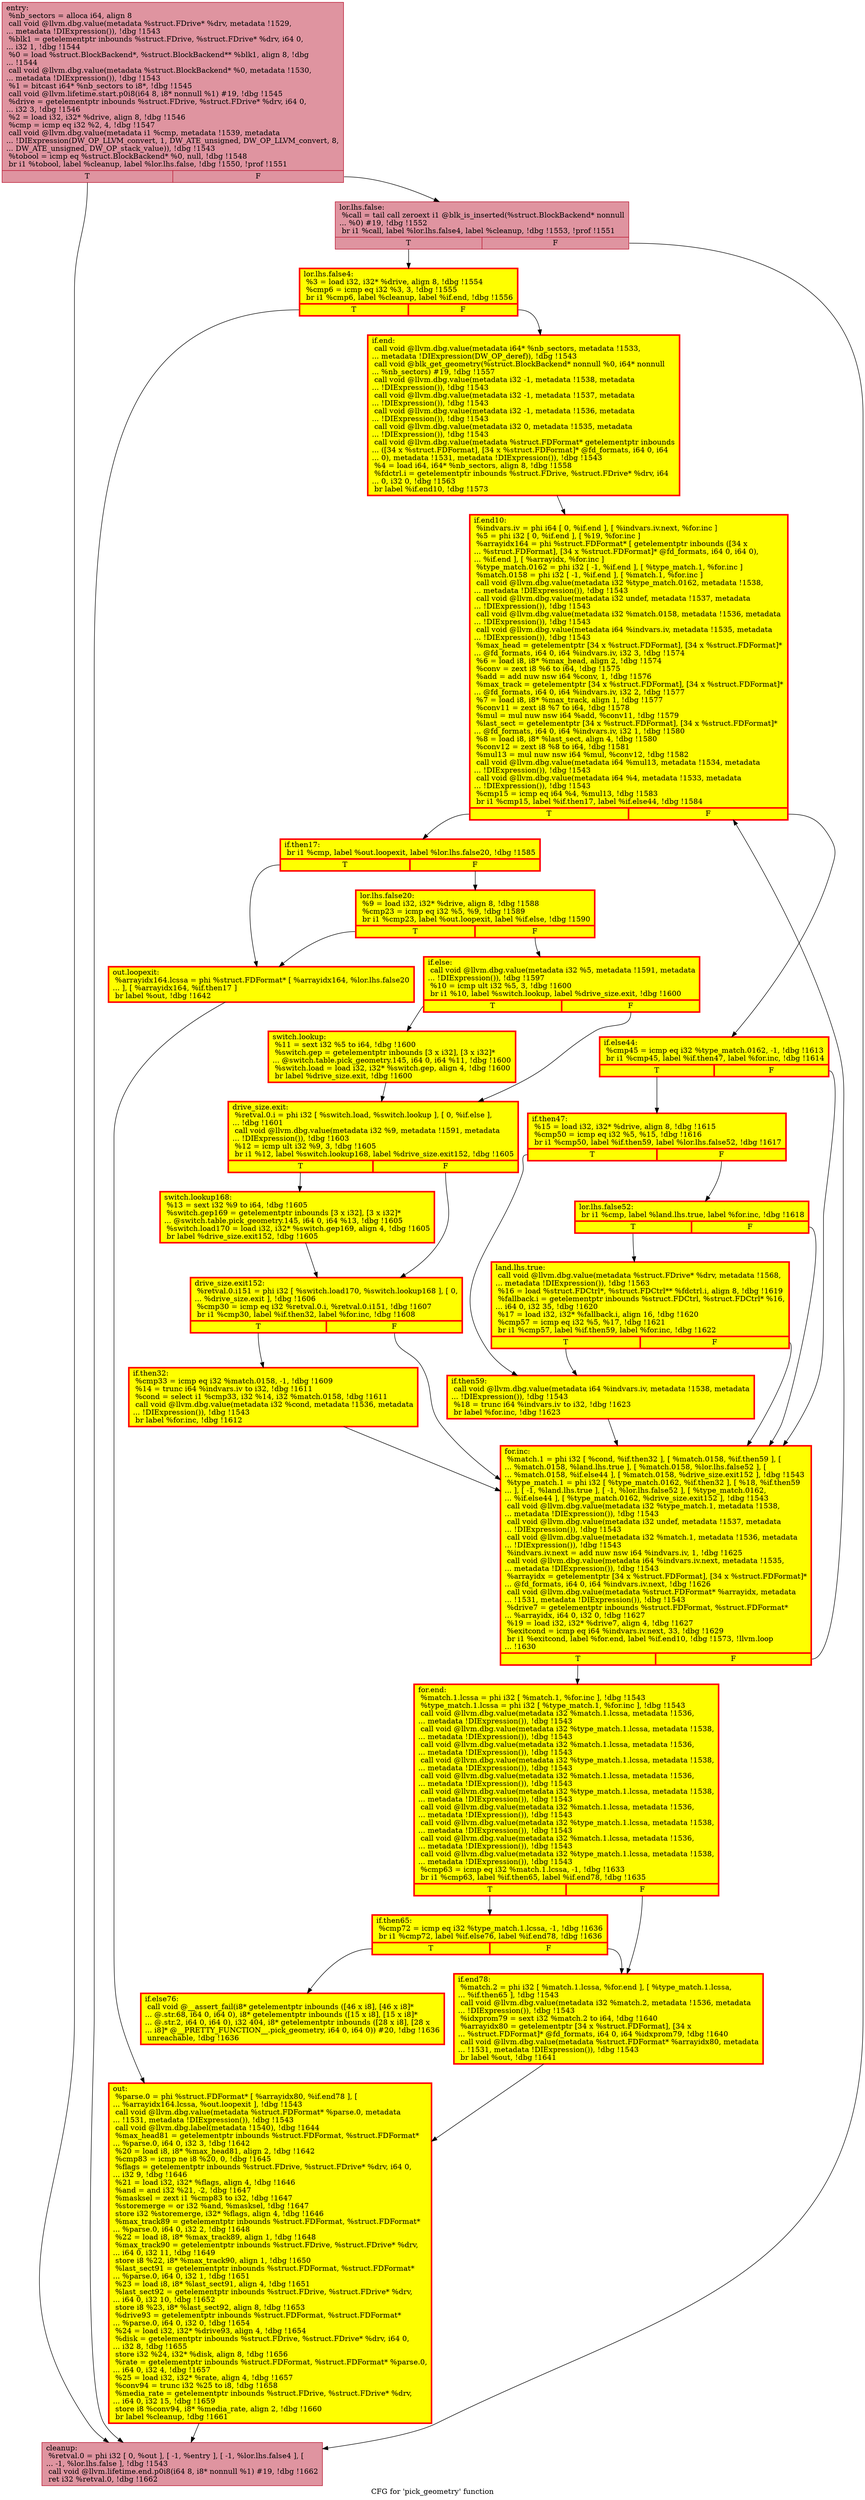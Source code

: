 digraph "CFG for 'pick_geometry' function" {
	label="CFG for 'pick_geometry' function";

	Node0x55f1411e5fd0 [shape=record,color="#b70d28ff", style=filled, fillcolor="#b70d2870",label="{entry:\l  %nb_sectors = alloca i64, align 8\l  call void @llvm.dbg.value(metadata %struct.FDrive* %drv, metadata !1529,\l... metadata !DIExpression()), !dbg !1543\l  %blk1 = getelementptr inbounds %struct.FDrive, %struct.FDrive* %drv, i64 0,\l... i32 1, !dbg !1544\l  %0 = load %struct.BlockBackend*, %struct.BlockBackend** %blk1, align 8, !dbg\l... !1544\l  call void @llvm.dbg.value(metadata %struct.BlockBackend* %0, metadata !1530,\l... metadata !DIExpression()), !dbg !1543\l  %1 = bitcast i64* %nb_sectors to i8*, !dbg !1545\l  call void @llvm.lifetime.start.p0i8(i64 8, i8* nonnull %1) #19, !dbg !1545\l  %drive = getelementptr inbounds %struct.FDrive, %struct.FDrive* %drv, i64 0,\l... i32 3, !dbg !1546\l  %2 = load i32, i32* %drive, align 8, !dbg !1546\l  %cmp = icmp eq i32 %2, 4, !dbg !1547\l  call void @llvm.dbg.value(metadata i1 %cmp, metadata !1539, metadata\l... !DIExpression(DW_OP_LLVM_convert, 1, DW_ATE_unsigned, DW_OP_LLVM_convert, 8,\l... DW_ATE_unsigned, DW_OP_stack_value)), !dbg !1543\l  %tobool = icmp eq %struct.BlockBackend* %0, null, !dbg !1548\l  br i1 %tobool, label %cleanup, label %lor.lhs.false, !dbg !1550, !prof !1551\l|{<s0>T|<s1>F}}"];
	Node0x55f1411e5fd0:s0 -> Node0x55f1411eb1d0;
	Node0x55f1411e5fd0:s1 -> Node0x55f1411ea130;
	Node0x55f1411ea130 [shape=record,color="#b70d28ff", style=filled, fillcolor="#b70d2870",label="{lor.lhs.false:                                    \l  %call = tail call zeroext i1 @blk_is_inserted(%struct.BlockBackend* nonnull\l... %0) #19, !dbg !1552\l  br i1 %call, label %lor.lhs.false4, label %cleanup, !dbg !1553, !prof !1551\l|{<s0>T|<s1>F}}"];
	Node0x55f1411ea130:s0 -> Node0x55f1411ea080;
	Node0x55f1411ea130:s1 -> Node0x55f1411eb1d0;
	Node0x55f1411ea080 [shape=record,penwidth=3.0, style="filled", color="red", fillcolor="yellow",label="{lor.lhs.false4:                                   \l  %3 = load i32, i32* %drive, align 8, !dbg !1554\l  %cmp6 = icmp eq i32 %3, 3, !dbg !1555\l  br i1 %cmp6, label %cleanup, label %if.end, !dbg !1556\l|{<s0>T|<s1>F}}"];
	Node0x55f1411ea080:s0 -> Node0x55f1411eb1d0;
	Node0x55f1411ea080:s1 -> Node0x55f1411ea010;
	Node0x55f1411ea010 [shape=record,penwidth=3.0, style="filled", color="red", fillcolor="yellow",label="{if.end:                                           \l  call void @llvm.dbg.value(metadata i64* %nb_sectors, metadata !1533,\l... metadata !DIExpression(DW_OP_deref)), !dbg !1543\l  call void @blk_get_geometry(%struct.BlockBackend* nonnull %0, i64* nonnull\l... %nb_sectors) #19, !dbg !1557\l  call void @llvm.dbg.value(metadata i32 -1, metadata !1538, metadata\l... !DIExpression()), !dbg !1543\l  call void @llvm.dbg.value(metadata i32 -1, metadata !1537, metadata\l... !DIExpression()), !dbg !1543\l  call void @llvm.dbg.value(metadata i32 -1, metadata !1536, metadata\l... !DIExpression()), !dbg !1543\l  call void @llvm.dbg.value(metadata i32 0, metadata !1535, metadata\l... !DIExpression()), !dbg !1543\l  call void @llvm.dbg.value(metadata %struct.FDFormat* getelementptr inbounds\l... ([34 x %struct.FDFormat], [34 x %struct.FDFormat]* @fd_formats, i64 0, i64\l... 0), metadata !1531, metadata !DIExpression()), !dbg !1543\l  %4 = load i64, i64* %nb_sectors, align 8, !dbg !1558\l  %fdctrl.i = getelementptr inbounds %struct.FDrive, %struct.FDrive* %drv, i64\l... 0, i32 0, !dbg !1563\l  br label %if.end10, !dbg !1573\l}"];
	Node0x55f1411ea010 -> Node0x55f1411ecec0;
	Node0x55f1411ecec0 [shape=record,penwidth=3.0, style="filled", color="red", fillcolor="yellow",label="{if.end10:                                         \l  %indvars.iv = phi i64 [ 0, %if.end ], [ %indvars.iv.next, %for.inc ]\l  %5 = phi i32 [ 0, %if.end ], [ %19, %for.inc ]\l  %arrayidx164 = phi %struct.FDFormat* [ getelementptr inbounds ([34 x\l... %struct.FDFormat], [34 x %struct.FDFormat]* @fd_formats, i64 0, i64 0),\l... %if.end ], [ %arrayidx, %for.inc ]\l  %type_match.0162 = phi i32 [ -1, %if.end ], [ %type_match.1, %for.inc ]\l  %match.0158 = phi i32 [ -1, %if.end ], [ %match.1, %for.inc ]\l  call void @llvm.dbg.value(metadata i32 %type_match.0162, metadata !1538,\l... metadata !DIExpression()), !dbg !1543\l  call void @llvm.dbg.value(metadata i32 undef, metadata !1537, metadata\l... !DIExpression()), !dbg !1543\l  call void @llvm.dbg.value(metadata i32 %match.0158, metadata !1536, metadata\l... !DIExpression()), !dbg !1543\l  call void @llvm.dbg.value(metadata i64 %indvars.iv, metadata !1535, metadata\l... !DIExpression()), !dbg !1543\l  %max_head = getelementptr [34 x %struct.FDFormat], [34 x %struct.FDFormat]*\l... @fd_formats, i64 0, i64 %indvars.iv, i32 3, !dbg !1574\l  %6 = load i8, i8* %max_head, align 2, !dbg !1574\l  %conv = zext i8 %6 to i64, !dbg !1575\l  %add = add nuw nsw i64 %conv, 1, !dbg !1576\l  %max_track = getelementptr [34 x %struct.FDFormat], [34 x %struct.FDFormat]*\l... @fd_formats, i64 0, i64 %indvars.iv, i32 2, !dbg !1577\l  %7 = load i8, i8* %max_track, align 1, !dbg !1577\l  %conv11 = zext i8 %7 to i64, !dbg !1578\l  %mul = mul nuw nsw i64 %add, %conv11, !dbg !1579\l  %last_sect = getelementptr [34 x %struct.FDFormat], [34 x %struct.FDFormat]*\l... @fd_formats, i64 0, i64 %indvars.iv, i32 1, !dbg !1580\l  %8 = load i8, i8* %last_sect, align 4, !dbg !1580\l  %conv12 = zext i8 %8 to i64, !dbg !1581\l  %mul13 = mul nuw nsw i64 %mul, %conv12, !dbg !1582\l  call void @llvm.dbg.value(metadata i64 %mul13, metadata !1534, metadata\l... !DIExpression()), !dbg !1543\l  call void @llvm.dbg.value(metadata i64 %4, metadata !1533, metadata\l... !DIExpression()), !dbg !1543\l  %cmp15 = icmp eq i64 %4, %mul13, !dbg !1583\l  br i1 %cmp15, label %if.then17, label %if.else44, !dbg !1584\l|{<s0>T|<s1>F}}"];
	Node0x55f1411ecec0:s0 -> Node0x55f1411edf20;
	Node0x55f1411ecec0:s1 -> Node0x55f1411ee000;
	Node0x55f1411edf20 [shape=record,penwidth=3.0, style="filled", color="red", fillcolor="yellow",label="{if.then17:                                        \l  br i1 %cmp, label %out.loopexit, label %lor.lhs.false20, !dbg !1585\l|{<s0>T|<s1>F}}"];
	Node0x55f1411edf20:s0 -> Node0x55f14134f650;
	Node0x55f1411edf20:s1 -> Node0x55f1411ee620;
	Node0x55f1411ee620 [shape=record,penwidth=3.0, style="filled", color="red", fillcolor="yellow",label="{lor.lhs.false20:                                  \l  %9 = load i32, i32* %drive, align 8, !dbg !1588\l  %cmp23 = icmp eq i32 %5, %9, !dbg !1589\l  br i1 %cmp23, label %out.loopexit, label %if.else, !dbg !1590\l|{<s0>T|<s1>F}}"];
	Node0x55f1411ee620:s0 -> Node0x55f14134f650;
	Node0x55f1411ee620:s1 -> Node0x55f1411ee5b0;
	Node0x55f1411ee5b0 [shape=record,penwidth=3.0, style="filled", color="red", fillcolor="yellow",label="{if.else:                                          \l  call void @llvm.dbg.value(metadata i32 %5, metadata !1591, metadata\l... !DIExpression()), !dbg !1597\l  %10 = icmp ult i32 %5, 3, !dbg !1600\l  br i1 %10, label %switch.lookup, label %drive_size.exit, !dbg !1600\l|{<s0>T|<s1>F}}"];
	Node0x55f1411ee5b0:s0 -> Node0x55f14148bf00;
	Node0x55f1411ee5b0:s1 -> Node0x55f141257610;
	Node0x55f14148bf00 [shape=record,penwidth=3.0, style="filled", color="red", fillcolor="yellow",label="{switch.lookup:                                    \l  %11 = sext i32 %5 to i64, !dbg !1600\l  %switch.gep = getelementptr inbounds [3 x i32], [3 x i32]*\l... @switch.table.pick_geometry.145, i64 0, i64 %11, !dbg !1600\l  %switch.load = load i32, i32* %switch.gep, align 4, !dbg !1600\l  br label %drive_size.exit, !dbg !1600\l}"];
	Node0x55f14148bf00 -> Node0x55f141257610;
	Node0x55f141257610 [shape=record,penwidth=3.0, style="filled", color="red", fillcolor="yellow",label="{drive_size.exit:                                  \l  %retval.0.i = phi i32 [ %switch.load, %switch.lookup ], [ 0, %if.else ],\l... !dbg !1601\l  call void @llvm.dbg.value(metadata i32 %9, metadata !1591, metadata\l... !DIExpression()), !dbg !1603\l  %12 = icmp ult i32 %9, 3, !dbg !1605\l  br i1 %12, label %switch.lookup168, label %drive_size.exit152, !dbg !1605\l|{<s0>T|<s1>F}}"];
	Node0x55f141257610:s0 -> Node0x55f140cdc870;
	Node0x55f141257610:s1 -> Node0x55f1412515b0;
	Node0x55f140cdc870 [shape=record,penwidth=3.0, style="filled", color="red", fillcolor="yellow",label="{switch.lookup168:                                 \l  %13 = sext i32 %9 to i64, !dbg !1605\l  %switch.gep169 = getelementptr inbounds [3 x i32], [3 x i32]*\l... @switch.table.pick_geometry.145, i64 0, i64 %13, !dbg !1605\l  %switch.load170 = load i32, i32* %switch.gep169, align 4, !dbg !1605\l  br label %drive_size.exit152, !dbg !1605\l}"];
	Node0x55f140cdc870 -> Node0x55f1412515b0;
	Node0x55f1412515b0 [shape=record,penwidth=3.0, style="filled", color="red", fillcolor="yellow",label="{drive_size.exit152:                               \l  %retval.0.i151 = phi i32 [ %switch.load170, %switch.lookup168 ], [ 0,\l... %drive_size.exit ], !dbg !1606\l  %cmp30 = icmp eq i32 %retval.0.i, %retval.0.i151, !dbg !1607\l  br i1 %cmp30, label %if.then32, label %for.inc, !dbg !1608\l|{<s0>T|<s1>F}}"];
	Node0x55f1412515b0:s0 -> Node0x55f1411efbe0;
	Node0x55f1412515b0:s1 -> Node0x55f1411eca40;
	Node0x55f1411efbe0 [shape=record,penwidth=3.0, style="filled", color="red", fillcolor="yellow",label="{if.then32:                                        \l  %cmp33 = icmp eq i32 %match.0158, -1, !dbg !1609\l  %14 = trunc i64 %indvars.iv to i32, !dbg !1611\l  %cond = select i1 %cmp33, i32 %14, i32 %match.0158, !dbg !1611\l  call void @llvm.dbg.value(metadata i32 %cond, metadata !1536, metadata\l... !DIExpression()), !dbg !1543\l  br label %for.inc, !dbg !1612\l}"];
	Node0x55f1411efbe0 -> Node0x55f1411eca40;
	Node0x55f1411ee000 [shape=record,penwidth=3.0, style="filled", color="red", fillcolor="yellow",label="{if.else44:                                        \l  %cmp45 = icmp eq i32 %type_match.0162, -1, !dbg !1613\l  br i1 %cmp45, label %if.then47, label %for.inc, !dbg !1614\l|{<s0>T|<s1>F}}"];
	Node0x55f1411ee000:s0 -> Node0x55f1411f1bd0;
	Node0x55f1411ee000:s1 -> Node0x55f1411eca40;
	Node0x55f1411f1bd0 [shape=record,penwidth=3.0, style="filled", color="red", fillcolor="yellow",label="{if.then47:                                        \l  %15 = load i32, i32* %drive, align 8, !dbg !1615\l  %cmp50 = icmp eq i32 %5, %15, !dbg !1616\l  br i1 %cmp50, label %if.then59, label %lor.lhs.false52, !dbg !1617\l|{<s0>T|<s1>F}}"];
	Node0x55f1411f1bd0:s0 -> Node0x55f1411f20b0;
	Node0x55f1411f1bd0:s1 -> Node0x55f1411f2150;
	Node0x55f1411f2150 [shape=record,penwidth=3.0, style="filled", color="red", fillcolor="yellow",label="{lor.lhs.false52:                                  \l  br i1 %cmp, label %land.lhs.true, label %for.inc, !dbg !1618\l|{<s0>T|<s1>F}}"];
	Node0x55f1411f2150:s0 -> Node0x55f1411f27f0;
	Node0x55f1411f2150:s1 -> Node0x55f1411eca40;
	Node0x55f1411f27f0 [shape=record,penwidth=3.0, style="filled", color="red", fillcolor="yellow",label="{land.lhs.true:                                    \l  call void @llvm.dbg.value(metadata %struct.FDrive* %drv, metadata !1568,\l... metadata !DIExpression()), !dbg !1563\l  %16 = load %struct.FDCtrl*, %struct.FDCtrl** %fdctrl.i, align 8, !dbg !1619\l  %fallback.i = getelementptr inbounds %struct.FDCtrl, %struct.FDCtrl* %16,\l... i64 0, i32 35, !dbg !1620\l  %17 = load i32, i32* %fallback.i, align 16, !dbg !1620\l  %cmp57 = icmp eq i32 %5, %17, !dbg !1621\l  br i1 %cmp57, label %if.then59, label %for.inc, !dbg !1622\l|{<s0>T|<s1>F}}"];
	Node0x55f1411f27f0:s0 -> Node0x55f1411f20b0;
	Node0x55f1411f27f0:s1 -> Node0x55f1411eca40;
	Node0x55f1411f20b0 [shape=record,penwidth=3.0, style="filled", color="red", fillcolor="yellow",label="{if.then59:                                        \l  call void @llvm.dbg.value(metadata i64 %indvars.iv, metadata !1538, metadata\l... !DIExpression()), !dbg !1543\l  %18 = trunc i64 %indvars.iv to i32, !dbg !1623\l  br label %for.inc, !dbg !1623\l}"];
	Node0x55f1411f20b0 -> Node0x55f1411eca40;
	Node0x55f1411eca40 [shape=record,penwidth=3.0, style="filled", color="red", fillcolor="yellow",label="{for.inc:                                          \l  %match.1 = phi i32 [ %cond, %if.then32 ], [ %match.0158, %if.then59 ], [\l... %match.0158, %land.lhs.true ], [ %match.0158, %lor.lhs.false52 ], [\l... %match.0158, %if.else44 ], [ %match.0158, %drive_size.exit152 ], !dbg !1543\l  %type_match.1 = phi i32 [ %type_match.0162, %if.then32 ], [ %18, %if.then59\l... ], [ -1, %land.lhs.true ], [ -1, %lor.lhs.false52 ], [ %type_match.0162,\l... %if.else44 ], [ %type_match.0162, %drive_size.exit152 ], !dbg !1543\l  call void @llvm.dbg.value(metadata i32 %type_match.1, metadata !1538,\l... metadata !DIExpression()), !dbg !1543\l  call void @llvm.dbg.value(metadata i32 undef, metadata !1537, metadata\l... !DIExpression()), !dbg !1543\l  call void @llvm.dbg.value(metadata i32 %match.1, metadata !1536, metadata\l... !DIExpression()), !dbg !1543\l  %indvars.iv.next = add nuw nsw i64 %indvars.iv, 1, !dbg !1625\l  call void @llvm.dbg.value(metadata i64 %indvars.iv.next, metadata !1535,\l... metadata !DIExpression()), !dbg !1543\l  %arrayidx = getelementptr [34 x %struct.FDFormat], [34 x %struct.FDFormat]*\l... @fd_formats, i64 0, i64 %indvars.iv.next, !dbg !1626\l  call void @llvm.dbg.value(metadata %struct.FDFormat* %arrayidx, metadata\l... !1531, metadata !DIExpression()), !dbg !1543\l  %drive7 = getelementptr inbounds %struct.FDFormat, %struct.FDFormat*\l... %arrayidx, i64 0, i32 0, !dbg !1627\l  %19 = load i32, i32* %drive7, align 4, !dbg !1627\l  %exitcond = icmp eq i64 %indvars.iv.next, 33, !dbg !1629\l  br i1 %exitcond, label %for.end, label %if.end10, !dbg !1573, !llvm.loop\l... !1630\l|{<s0>T|<s1>F}}"];
	Node0x55f1411eca40:s0 -> Node0x55f1411ec7b0;
	Node0x55f1411eca40:s1 -> Node0x55f1411ecec0;
	Node0x55f1411ec7b0 [shape=record,penwidth=3.0, style="filled", color="red", fillcolor="yellow",label="{for.end:                                          \l  %match.1.lcssa = phi i32 [ %match.1, %for.inc ], !dbg !1543\l  %type_match.1.lcssa = phi i32 [ %type_match.1, %for.inc ], !dbg !1543\l  call void @llvm.dbg.value(metadata i32 %match.1.lcssa, metadata !1536,\l... metadata !DIExpression()), !dbg !1543\l  call void @llvm.dbg.value(metadata i32 %type_match.1.lcssa, metadata !1538,\l... metadata !DIExpression()), !dbg !1543\l  call void @llvm.dbg.value(metadata i32 %match.1.lcssa, metadata !1536,\l... metadata !DIExpression()), !dbg !1543\l  call void @llvm.dbg.value(metadata i32 %type_match.1.lcssa, metadata !1538,\l... metadata !DIExpression()), !dbg !1543\l  call void @llvm.dbg.value(metadata i32 %match.1.lcssa, metadata !1536,\l... metadata !DIExpression()), !dbg !1543\l  call void @llvm.dbg.value(metadata i32 %type_match.1.lcssa, metadata !1538,\l... metadata !DIExpression()), !dbg !1543\l  call void @llvm.dbg.value(metadata i32 %match.1.lcssa, metadata !1536,\l... metadata !DIExpression()), !dbg !1543\l  call void @llvm.dbg.value(metadata i32 %type_match.1.lcssa, metadata !1538,\l... metadata !DIExpression()), !dbg !1543\l  call void @llvm.dbg.value(metadata i32 %match.1.lcssa, metadata !1536,\l... metadata !DIExpression()), !dbg !1543\l  call void @llvm.dbg.value(metadata i32 %type_match.1.lcssa, metadata !1538,\l... metadata !DIExpression()), !dbg !1543\l  %cmp63 = icmp eq i32 %match.1.lcssa, -1, !dbg !1633\l  br i1 %cmp63, label %if.then65, label %if.end78, !dbg !1635\l|{<s0>T|<s1>F}}"];
	Node0x55f1411ec7b0:s0 -> Node0x55f140ef95f0;
	Node0x55f1411ec7b0:s1 -> Node0x55f1411f3e30;
	Node0x55f140ef95f0 [shape=record,penwidth=3.0, style="filled", color="red", fillcolor="yellow",label="{if.then65:                                        \l  %cmp72 = icmp eq i32 %type_match.1.lcssa, -1, !dbg !1636\l  br i1 %cmp72, label %if.else76, label %if.end78, !dbg !1636\l|{<s0>T|<s1>F}}"];
	Node0x55f140ef95f0:s0 -> Node0x55f1411f5290;
	Node0x55f140ef95f0:s1 -> Node0x55f1411f3e30;
	Node0x55f1411f5290 [shape=record,penwidth=3.0, style="filled", color="red", fillcolor="yellow",label="{if.else76:                                        \l  call void @__assert_fail(i8* getelementptr inbounds ([46 x i8], [46 x i8]*\l... @.str.68, i64 0, i64 0), i8* getelementptr inbounds ([15 x i8], [15 x i8]*\l... @.str.2, i64 0, i64 0), i32 404, i8* getelementptr inbounds ([28 x i8], [28 x\l... i8]* @__PRETTY_FUNCTION__.pick_geometry, i64 0, i64 0)) #20, !dbg !1636\l  unreachable, !dbg !1636\l}"];
	Node0x55f1411f3e30 [shape=record,penwidth=3.0, style="filled", color="red", fillcolor="yellow",label="{if.end78:                                         \l  %match.2 = phi i32 [ %match.1.lcssa, %for.end ], [ %type_match.1.lcssa,\l... %if.then65 ], !dbg !1543\l  call void @llvm.dbg.value(metadata i32 %match.2, metadata !1536, metadata\l... !DIExpression()), !dbg !1543\l  %idxprom79 = sext i32 %match.2 to i64, !dbg !1640\l  %arrayidx80 = getelementptr [34 x %struct.FDFormat], [34 x\l... %struct.FDFormat]* @fd_formats, i64 0, i64 %idxprom79, !dbg !1640\l  call void @llvm.dbg.value(metadata %struct.FDFormat* %arrayidx80, metadata\l... !1531, metadata !DIExpression()), !dbg !1543\l  br label %out, !dbg !1641\l}"];
	Node0x55f1411f3e30 -> Node0x55f1411efa90;
	Node0x55f14134f650 [shape=record,penwidth=3.0, style="filled", color="red", fillcolor="yellow",label="{out.loopexit:                                     \l  %arrayidx164.lcssa = phi %struct.FDFormat* [ %arrayidx164, %lor.lhs.false20\l... ], [ %arrayidx164, %if.then17 ]\l  br label %out, !dbg !1642\l}"];
	Node0x55f14134f650 -> Node0x55f1411efa90;
	Node0x55f1411efa90 [shape=record,penwidth=3.0, style="filled", color="red", fillcolor="yellow",label="{out:                                              \l  %parse.0 = phi %struct.FDFormat* [ %arrayidx80, %if.end78 ], [\l... %arrayidx164.lcssa, %out.loopexit ], !dbg !1543\l  call void @llvm.dbg.value(metadata %struct.FDFormat* %parse.0, metadata\l... !1531, metadata !DIExpression()), !dbg !1543\l  call void @llvm.dbg.label(metadata !1540), !dbg !1644\l  %max_head81 = getelementptr inbounds %struct.FDFormat, %struct.FDFormat*\l... %parse.0, i64 0, i32 3, !dbg !1642\l  %20 = load i8, i8* %max_head81, align 2, !dbg !1642\l  %cmp83 = icmp ne i8 %20, 0, !dbg !1645\l  %flags = getelementptr inbounds %struct.FDrive, %struct.FDrive* %drv, i64 0,\l... i32 9, !dbg !1646\l  %21 = load i32, i32* %flags, align 4, !dbg !1646\l  %and = and i32 %21, -2, !dbg !1647\l  %masksel = zext i1 %cmp83 to i32, !dbg !1647\l  %storemerge = or i32 %and, %masksel, !dbg !1647\l  store i32 %storemerge, i32* %flags, align 4, !dbg !1646\l  %max_track89 = getelementptr inbounds %struct.FDFormat, %struct.FDFormat*\l... %parse.0, i64 0, i32 2, !dbg !1648\l  %22 = load i8, i8* %max_track89, align 1, !dbg !1648\l  %max_track90 = getelementptr inbounds %struct.FDrive, %struct.FDrive* %drv,\l... i64 0, i32 11, !dbg !1649\l  store i8 %22, i8* %max_track90, align 1, !dbg !1650\l  %last_sect91 = getelementptr inbounds %struct.FDFormat, %struct.FDFormat*\l... %parse.0, i64 0, i32 1, !dbg !1651\l  %23 = load i8, i8* %last_sect91, align 4, !dbg !1651\l  %last_sect92 = getelementptr inbounds %struct.FDrive, %struct.FDrive* %drv,\l... i64 0, i32 10, !dbg !1652\l  store i8 %23, i8* %last_sect92, align 8, !dbg !1653\l  %drive93 = getelementptr inbounds %struct.FDFormat, %struct.FDFormat*\l... %parse.0, i64 0, i32 0, !dbg !1654\l  %24 = load i32, i32* %drive93, align 4, !dbg !1654\l  %disk = getelementptr inbounds %struct.FDrive, %struct.FDrive* %drv, i64 0,\l... i32 8, !dbg !1655\l  store i32 %24, i32* %disk, align 8, !dbg !1656\l  %rate = getelementptr inbounds %struct.FDFormat, %struct.FDFormat* %parse.0,\l... i64 0, i32 4, !dbg !1657\l  %25 = load i32, i32* %rate, align 4, !dbg !1657\l  %conv94 = trunc i32 %25 to i8, !dbg !1658\l  %media_rate = getelementptr inbounds %struct.FDrive, %struct.FDrive* %drv,\l... i64 0, i32 15, !dbg !1659\l  store i8 %conv94, i8* %media_rate, align 2, !dbg !1660\l  br label %cleanup, !dbg !1661\l}"];
	Node0x55f1411efa90 -> Node0x55f1411eb1d0;
	Node0x55f1411eb1d0 [shape=record,color="#b70d28ff", style=filled, fillcolor="#b70d2870",label="{cleanup:                                          \l  %retval.0 = phi i32 [ 0, %out ], [ -1, %entry ], [ -1, %lor.lhs.false4 ], [\l... -1, %lor.lhs.false ], !dbg !1543\l  call void @llvm.lifetime.end.p0i8(i64 8, i8* nonnull %1) #19, !dbg !1662\l  ret i32 %retval.0, !dbg !1662\l}"];
}
